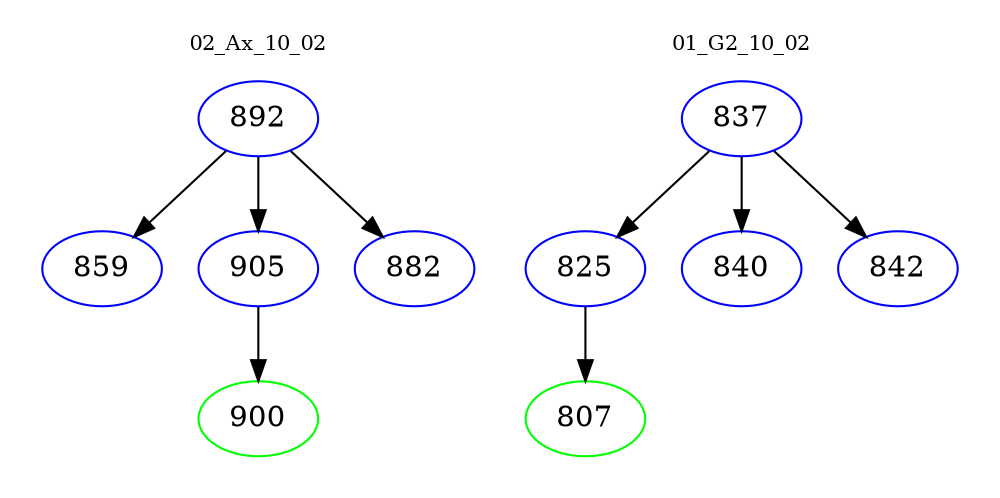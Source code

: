 digraph{
subgraph cluster_0 {
color = white
label = "02_Ax_10_02";
fontsize=10;
T0_892 [label="892", color="blue"]
T0_892 -> T0_859 [color="black"]
T0_859 [label="859", color="blue"]
T0_892 -> T0_905 [color="black"]
T0_905 [label="905", color="blue"]
T0_905 -> T0_900 [color="black"]
T0_900 [label="900", color="green"]
T0_892 -> T0_882 [color="black"]
T0_882 [label="882", color="blue"]
}
subgraph cluster_1 {
color = white
label = "01_G2_10_02";
fontsize=10;
T1_837 [label="837", color="blue"]
T1_837 -> T1_825 [color="black"]
T1_825 [label="825", color="blue"]
T1_825 -> T1_807 [color="black"]
T1_807 [label="807", color="green"]
T1_837 -> T1_840 [color="black"]
T1_840 [label="840", color="blue"]
T1_837 -> T1_842 [color="black"]
T1_842 [label="842", color="blue"]
}
}
